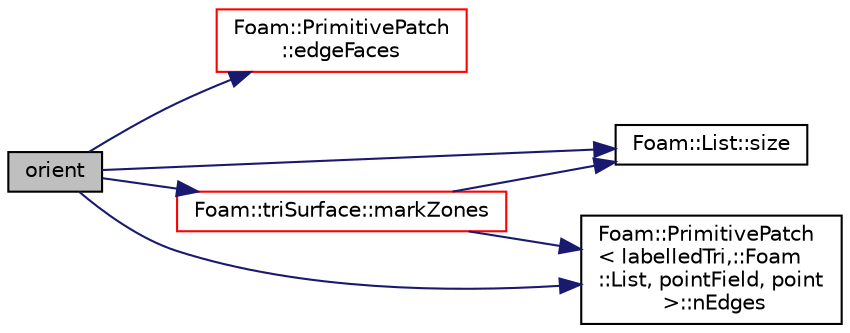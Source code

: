 digraph "orient"
{
  bgcolor="transparent";
  edge [fontname="Helvetica",fontsize="10",labelfontname="Helvetica",labelfontsize="10"];
  node [fontname="Helvetica",fontsize="10",shape=record];
  rankdir="LR";
  Node1 [label="orient",height=0.2,width=0.4,color="black", fillcolor="grey75", style="filled", fontcolor="black"];
  Node1 -> Node2 [color="midnightblue",fontsize="10",style="solid",fontname="Helvetica"];
  Node2 [label="Foam::PrimitivePatch\l::edgeFaces",height=0.2,width=0.4,color="red",URL="$a01977.html#ab456054a1e7e1a07261799f50167916f",tooltip="Return edge-face addressing. "];
  Node1 -> Node3 [color="midnightblue",fontsize="10",style="solid",fontname="Helvetica"];
  Node3 [label="Foam::triSurface::markZones",height=0.2,width=0.4,color="red",URL="$a02689.html#ae3c972838ac29abd5969ccf6d74c88ad",tooltip="(size and) fills faceZone with zone of face. Zone is area "];
  Node3 -> Node4 [color="midnightblue",fontsize="10",style="solid",fontname="Helvetica"];
  Node4 [label="Foam::List::size",height=0.2,width=0.4,color="black",URL="$a01367.html#a8a5f6fa29bd4b500caf186f60245b384",tooltip="Override size to be inconsistent with allocated storage. "];
  Node3 -> Node5 [color="midnightblue",fontsize="10",style="solid",fontname="Helvetica"];
  Node5 [label="Foam::PrimitivePatch\l\< labelledTri,::Foam\l::List, pointField, point\l \>::nEdges",height=0.2,width=0.4,color="black",URL="$a01977.html#a1db9478309c639504a743b7b194226f4",tooltip="Return number of edges in patch. "];
  Node1 -> Node5 [color="midnightblue",fontsize="10",style="solid",fontname="Helvetica"];
  Node1 -> Node4 [color="midnightblue",fontsize="10",style="solid",fontname="Helvetica"];
}
